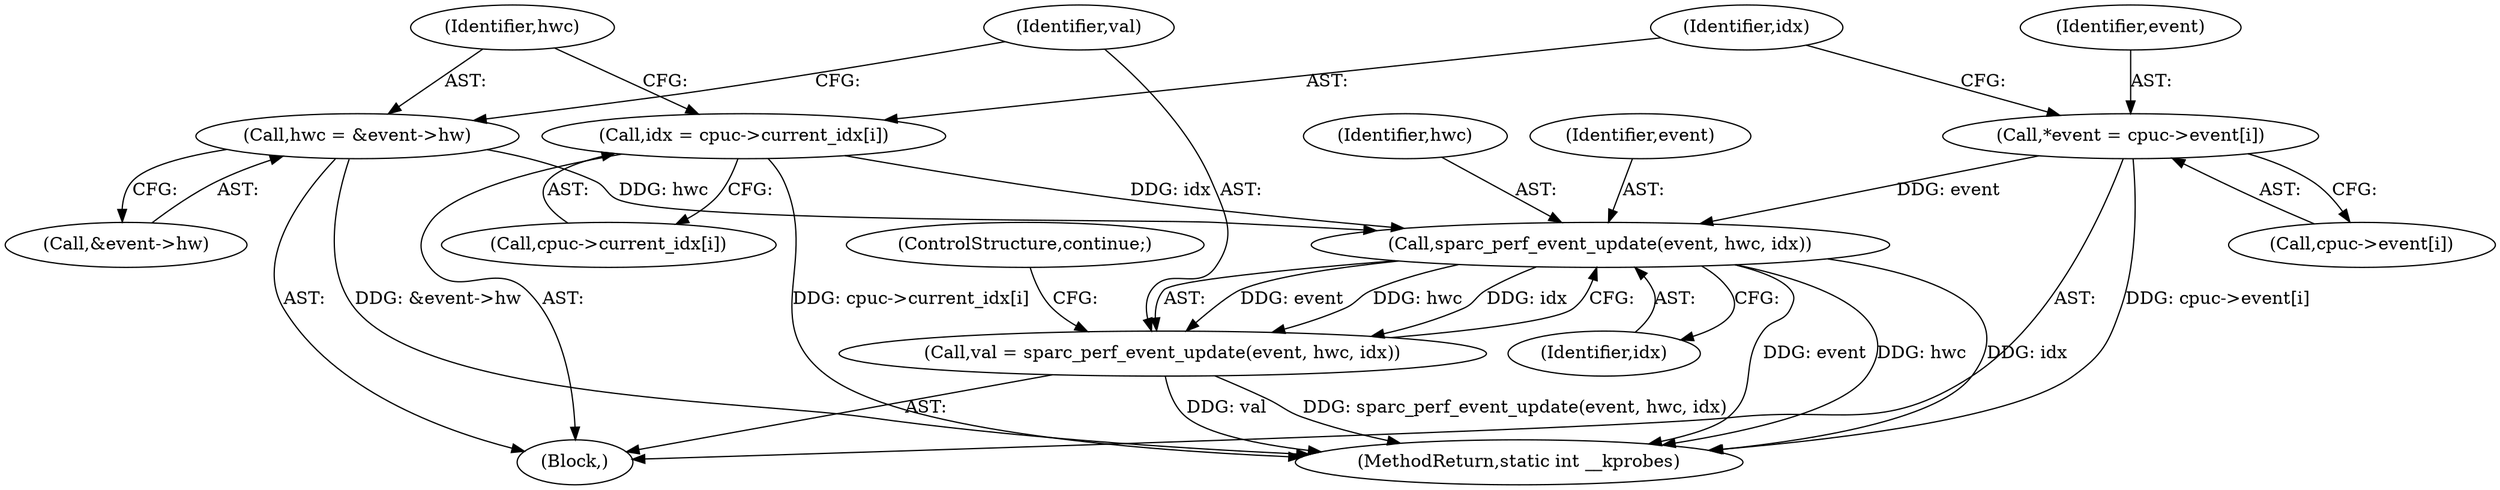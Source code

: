digraph "0_linux_a8b0ca17b80e92faab46ee7179ba9e99ccb61233_31@API" {
"1000189" [label="(Call,sparc_perf_event_update(event, hwc, idx))"];
"1000164" [label="(Call,*event = cpuc->event[i])"];
"1000181" [label="(Call,hwc = &event->hw)"];
"1000172" [label="(Call,idx = cpuc->current_idx[i])"];
"1000187" [label="(Call,val = sparc_perf_event_update(event, hwc, idx))"];
"1000191" [label="(Identifier,hwc)"];
"1000166" [label="(Call,cpuc->event[i])"];
"1000165" [label="(Identifier,event)"];
"1000183" [label="(Call,&event->hw)"];
"1000193" [label="(ControlStructure,continue;)"];
"1000187" [label="(Call,val = sparc_perf_event_update(event, hwc, idx))"];
"1000162" [label="(Block,)"];
"1000190" [label="(Identifier,event)"];
"1000174" [label="(Call,cpuc->current_idx[i])"];
"1000182" [label="(Identifier,hwc)"];
"1000188" [label="(Identifier,val)"];
"1000189" [label="(Call,sparc_perf_event_update(event, hwc, idx))"];
"1000181" [label="(Call,hwc = &event->hw)"];
"1000221" [label="(MethodReturn,static int __kprobes)"];
"1000173" [label="(Identifier,idx)"];
"1000192" [label="(Identifier,idx)"];
"1000164" [label="(Call,*event = cpuc->event[i])"];
"1000172" [label="(Call,idx = cpuc->current_idx[i])"];
"1000189" -> "1000187"  [label="AST: "];
"1000189" -> "1000192"  [label="CFG: "];
"1000190" -> "1000189"  [label="AST: "];
"1000191" -> "1000189"  [label="AST: "];
"1000192" -> "1000189"  [label="AST: "];
"1000187" -> "1000189"  [label="CFG: "];
"1000189" -> "1000221"  [label="DDG: event"];
"1000189" -> "1000221"  [label="DDG: hwc"];
"1000189" -> "1000221"  [label="DDG: idx"];
"1000189" -> "1000187"  [label="DDG: event"];
"1000189" -> "1000187"  [label="DDG: hwc"];
"1000189" -> "1000187"  [label="DDG: idx"];
"1000164" -> "1000189"  [label="DDG: event"];
"1000181" -> "1000189"  [label="DDG: hwc"];
"1000172" -> "1000189"  [label="DDG: idx"];
"1000164" -> "1000162"  [label="AST: "];
"1000164" -> "1000166"  [label="CFG: "];
"1000165" -> "1000164"  [label="AST: "];
"1000166" -> "1000164"  [label="AST: "];
"1000173" -> "1000164"  [label="CFG: "];
"1000164" -> "1000221"  [label="DDG: cpuc->event[i]"];
"1000181" -> "1000162"  [label="AST: "];
"1000181" -> "1000183"  [label="CFG: "];
"1000182" -> "1000181"  [label="AST: "];
"1000183" -> "1000181"  [label="AST: "];
"1000188" -> "1000181"  [label="CFG: "];
"1000181" -> "1000221"  [label="DDG: &event->hw"];
"1000172" -> "1000162"  [label="AST: "];
"1000172" -> "1000174"  [label="CFG: "];
"1000173" -> "1000172"  [label="AST: "];
"1000174" -> "1000172"  [label="AST: "];
"1000182" -> "1000172"  [label="CFG: "];
"1000172" -> "1000221"  [label="DDG: cpuc->current_idx[i]"];
"1000187" -> "1000162"  [label="AST: "];
"1000188" -> "1000187"  [label="AST: "];
"1000193" -> "1000187"  [label="CFG: "];
"1000187" -> "1000221"  [label="DDG: val"];
"1000187" -> "1000221"  [label="DDG: sparc_perf_event_update(event, hwc, idx)"];
}
